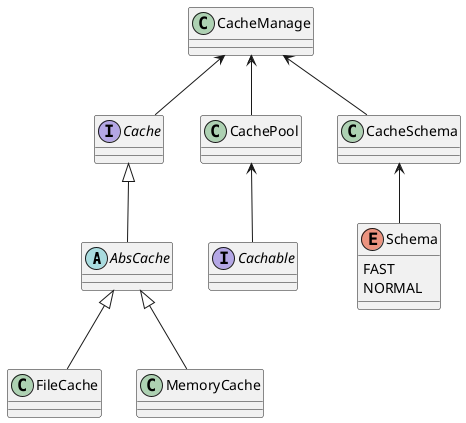 @startuml

abstract class AbsCache

interface Cachable
interface Cache

class CacheManage
class CachePool
class CacheSchema

Cache <|-- AbsCache
AbsCache <|-- FileCache
AbsCache <|-- MemoryCache

CacheManage <-- Cache
CacheManage <-- CacheSchema
CacheManage <-- CachePool

CachePool<--Cachable

enum Schema {
    FAST
    NORMAL
}

CacheSchema <-- Schema
@enduml
